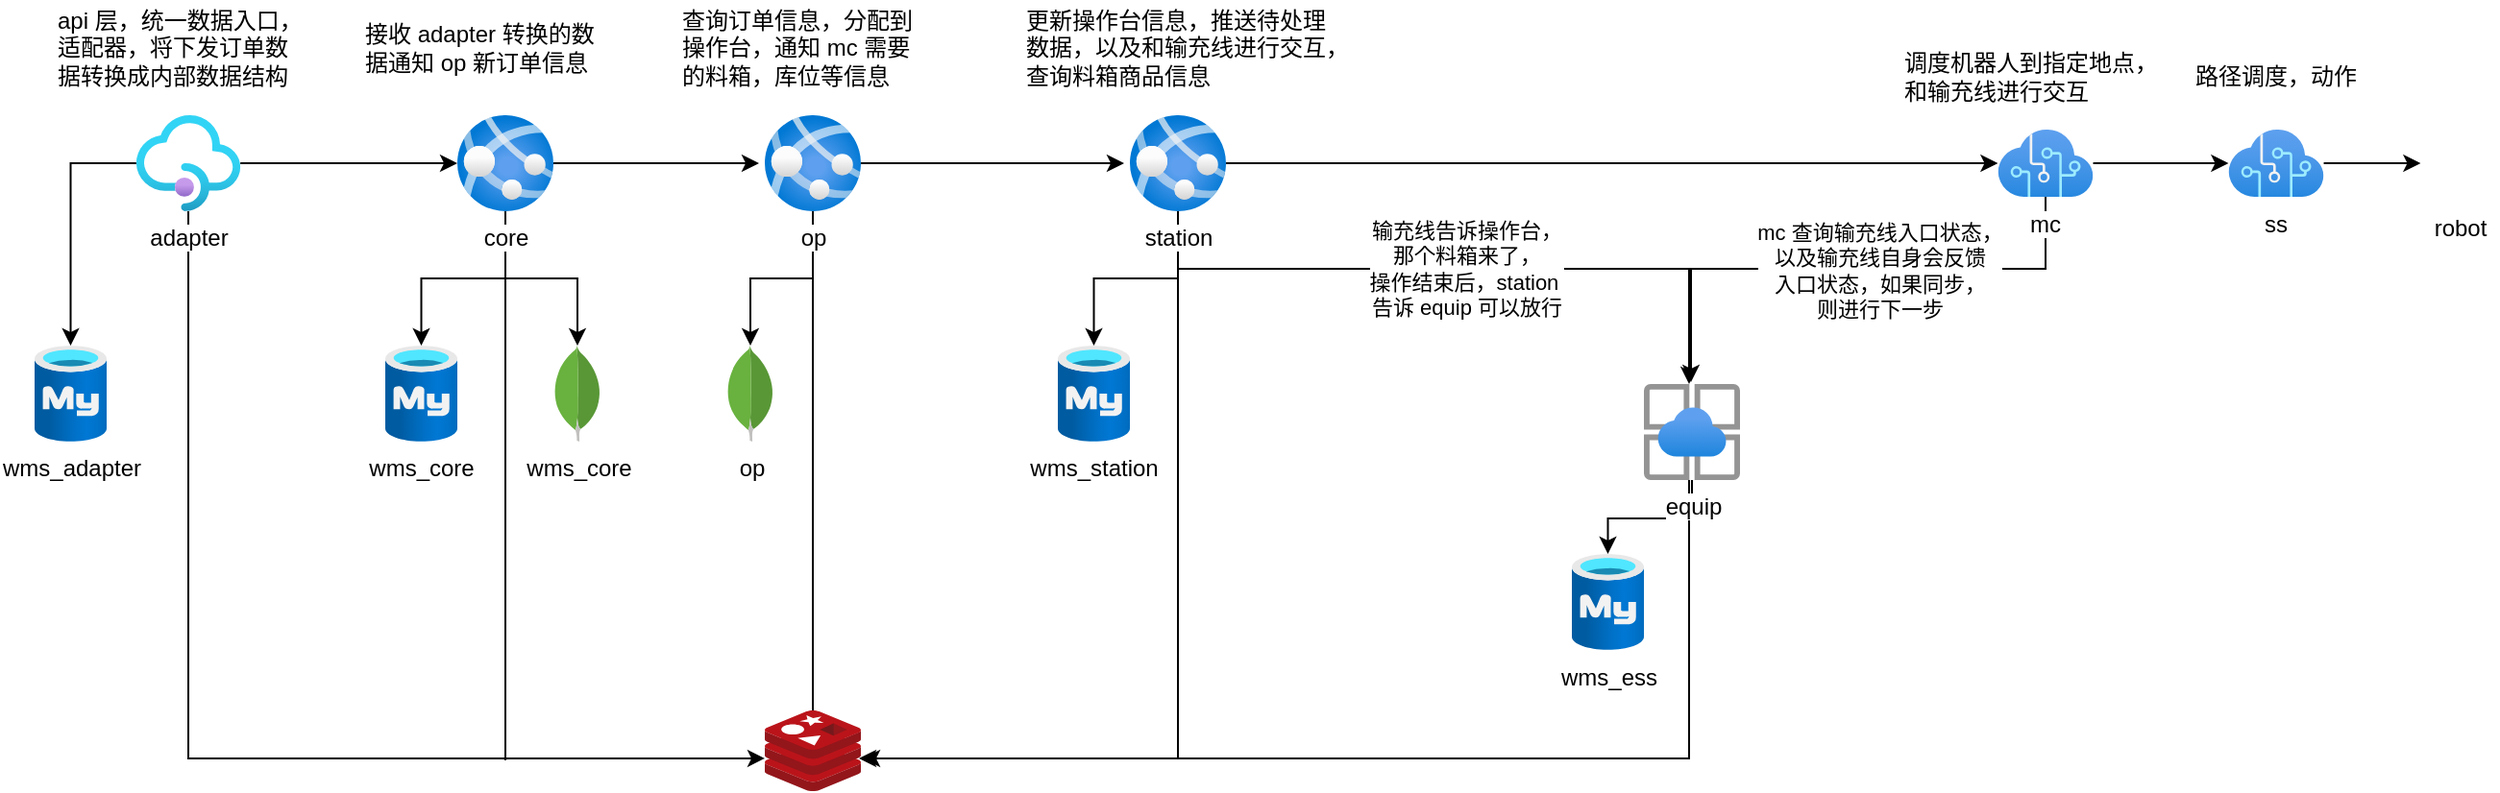 <mxfile version="14.4.3" type="github">
  <diagram id="qsA4LFFCEY-i6ZN9s8wt" name="Page-1">
    <mxGraphModel dx="2192" dy="802" grid="1" gridSize="10" guides="1" tooltips="1" connect="1" arrows="1" fold="1" page="1" pageScale="1" pageWidth="827" pageHeight="1169" math="0" shadow="0">
      <root>
        <mxCell id="0" />
        <mxCell id="1" parent="0" />
        <mxCell id="cQgMK63ZiCmz1B0YtC4z-6" style="edgeStyle=orthogonalEdgeStyle;rounded=0;orthogonalLoop=1;jettySize=auto;html=1;" edge="1" parent="1" source="cQgMK63ZiCmz1B0YtC4z-3" target="cQgMK63ZiCmz1B0YtC4z-12">
          <mxGeometry relative="1" as="geometry">
            <mxPoint x="-479" y="700" as="targetPoint" />
          </mxGeometry>
        </mxCell>
        <mxCell id="cQgMK63ZiCmz1B0YtC4z-18" style="edgeStyle=orthogonalEdgeStyle;rounded=0;orthogonalLoop=1;jettySize=auto;html=1;entryX=0;entryY=0.5;entryDx=0;entryDy=0;entryPerimeter=0;" edge="1" parent="1" source="cQgMK63ZiCmz1B0YtC4z-3" target="cQgMK63ZiCmz1B0YtC4z-14">
          <mxGeometry relative="1" as="geometry" />
        </mxCell>
        <mxCell id="cQgMK63ZiCmz1B0YtC4z-32" style="edgeStyle=orthogonalEdgeStyle;rounded=0;orthogonalLoop=1;jettySize=auto;html=1;entryX=0;entryY=0.595;entryDx=0;entryDy=0;entryPerimeter=0;" edge="1" parent="1" source="cQgMK63ZiCmz1B0YtC4z-3" target="cQgMK63ZiCmz1B0YtC4z-29">
          <mxGeometry relative="1" as="geometry">
            <mxPoint x="-480.005" y="860" as="targetPoint" />
            <Array as="points">
              <mxPoint x="-480" y="905" />
            </Array>
          </mxGeometry>
        </mxCell>
        <mxCell id="cQgMK63ZiCmz1B0YtC4z-3" value="adapter" style="aspect=fixed;html=1;points=[];align=center;image;fontSize=12;image=img/lib/azure2/app_services/API_Management_Services.svg;strokeWidth=2;" vertex="1" parent="1">
          <mxGeometry x="-507.09" y="570" width="54.17" height="50" as="geometry" />
        </mxCell>
        <mxCell id="cQgMK63ZiCmz1B0YtC4z-9" value="api&amp;nbsp;层，统一数据入口，&lt;br&gt;适配器，将下发订单数&lt;br&gt;据转换成内部数据结构" style="text;html=1;align=left;verticalAlign=middle;resizable=0;points=[];autosize=1;" vertex="1" parent="1">
          <mxGeometry x="-550" y="510" width="140" height="50" as="geometry" />
        </mxCell>
        <mxCell id="cQgMK63ZiCmz1B0YtC4z-12" value="wms_adapter" style="aspect=fixed;html=1;points=[];align=center;image;fontSize=12;image=img/lib/azure2/databases/Azure_Database_MySQL_Server.svg;strokeWidth=2;" vertex="1" parent="1">
          <mxGeometry x="-560" y="690" width="37.5" height="50" as="geometry" />
        </mxCell>
        <mxCell id="cQgMK63ZiCmz1B0YtC4z-21" style="edgeStyle=orthogonalEdgeStyle;rounded=0;orthogonalLoop=1;jettySize=auto;html=1;" edge="1" parent="1" source="cQgMK63ZiCmz1B0YtC4z-14" target="cQgMK63ZiCmz1B0YtC4z-20">
          <mxGeometry relative="1" as="geometry" />
        </mxCell>
        <mxCell id="cQgMK63ZiCmz1B0YtC4z-26" style="edgeStyle=orthogonalEdgeStyle;rounded=0;orthogonalLoop=1;jettySize=auto;html=1;entryX=-0.06;entryY=0.5;entryDx=0;entryDy=0;entryPerimeter=0;" edge="1" parent="1" source="cQgMK63ZiCmz1B0YtC4z-14" target="cQgMK63ZiCmz1B0YtC4z-25">
          <mxGeometry relative="1" as="geometry" />
        </mxCell>
        <mxCell id="cQgMK63ZiCmz1B0YtC4z-38" style="edgeStyle=orthogonalEdgeStyle;rounded=0;orthogonalLoop=1;jettySize=auto;html=1;" edge="1" parent="1" source="cQgMK63ZiCmz1B0YtC4z-14" target="cQgMK63ZiCmz1B0YtC4z-37">
          <mxGeometry relative="1" as="geometry" />
        </mxCell>
        <mxCell id="cQgMK63ZiCmz1B0YtC4z-39" style="edgeStyle=orthogonalEdgeStyle;rounded=0;orthogonalLoop=1;jettySize=auto;html=1;endArrow=none;endFill=0;" edge="1" parent="1">
          <mxGeometry relative="1" as="geometry">
            <mxPoint x="-315" y="906" as="targetPoint" />
            <mxPoint x="-315" y="626" as="sourcePoint" />
          </mxGeometry>
        </mxCell>
        <mxCell id="cQgMK63ZiCmz1B0YtC4z-14" value="core" style="aspect=fixed;html=1;points=[];align=center;image;fontSize=12;image=img/lib/azure2/app_services/App_Services.svg;strokeWidth=2;" vertex="1" parent="1">
          <mxGeometry x="-340" y="570" width="50" height="50" as="geometry" />
        </mxCell>
        <mxCell id="cQgMK63ZiCmz1B0YtC4z-20" value="wms_core" style="aspect=fixed;html=1;points=[];align=center;image;fontSize=12;image=img/lib/azure2/databases/Azure_Database_MySQL_Server.svg;strokeWidth=2;" vertex="1" parent="1">
          <mxGeometry x="-377.5" y="690" width="37.5" height="50" as="geometry" />
        </mxCell>
        <mxCell id="cQgMK63ZiCmz1B0YtC4z-24" value="接收&amp;nbsp;adapter&amp;nbsp;转换的数&lt;br&gt;据通知&amp;nbsp;op&amp;nbsp;新订单信息" style="text;html=1;align=left;verticalAlign=middle;resizable=0;points=[];autosize=1;" vertex="1" parent="1">
          <mxGeometry x="-390" y="520" width="130" height="30" as="geometry" />
        </mxCell>
        <mxCell id="cQgMK63ZiCmz1B0YtC4z-28" style="edgeStyle=orthogonalEdgeStyle;rounded=0;orthogonalLoop=1;jettySize=auto;html=1;" edge="1" parent="1" source="cQgMK63ZiCmz1B0YtC4z-25" target="cQgMK63ZiCmz1B0YtC4z-27">
          <mxGeometry relative="1" as="geometry" />
        </mxCell>
        <mxCell id="cQgMK63ZiCmz1B0YtC4z-40" style="edgeStyle=orthogonalEdgeStyle;rounded=0;orthogonalLoop=1;jettySize=auto;html=1;endArrow=none;endFill=0;" edge="1" parent="1" source="cQgMK63ZiCmz1B0YtC4z-25" target="cQgMK63ZiCmz1B0YtC4z-29">
          <mxGeometry relative="1" as="geometry" />
        </mxCell>
        <mxCell id="cQgMK63ZiCmz1B0YtC4z-44" style="edgeStyle=orthogonalEdgeStyle;rounded=0;orthogonalLoop=1;jettySize=auto;html=1;entryX=-0.06;entryY=0.5;entryDx=0;entryDy=0;entryPerimeter=0;endArrow=classic;endFill=1;" edge="1" parent="1" source="cQgMK63ZiCmz1B0YtC4z-25" target="cQgMK63ZiCmz1B0YtC4z-43">
          <mxGeometry relative="1" as="geometry" />
        </mxCell>
        <mxCell id="cQgMK63ZiCmz1B0YtC4z-25" value="op" style="aspect=fixed;html=1;points=[];align=center;image;fontSize=12;image=img/lib/azure2/app_services/App_Services.svg;strokeWidth=2;" vertex="1" parent="1">
          <mxGeometry x="-180" y="570" width="50" height="50" as="geometry" />
        </mxCell>
        <mxCell id="cQgMK63ZiCmz1B0YtC4z-27" value="op" style="dashed=0;outlineConnect=0;html=1;align=center;labelPosition=center;verticalLabelPosition=bottom;verticalAlign=top;shape=mxgraph.weblogos.mongodb;strokeWidth=2;" vertex="1" parent="1">
          <mxGeometry x="-200" y="690" width="25" height="50" as="geometry" />
        </mxCell>
        <mxCell id="cQgMK63ZiCmz1B0YtC4z-29" value="" style="aspect=fixed;html=1;points=[];align=center;image;fontSize=12;image=img/lib/mscae/Cache_Redis_Product.svg;strokeWidth=2;" vertex="1" parent="1">
          <mxGeometry x="-180" y="880" width="50" height="42" as="geometry" />
        </mxCell>
        <mxCell id="cQgMK63ZiCmz1B0YtC4z-37" value="wms_core" style="dashed=0;outlineConnect=0;html=1;align=center;labelPosition=center;verticalLabelPosition=bottom;verticalAlign=top;shape=mxgraph.weblogos.mongodb;strokeWidth=2;" vertex="1" parent="1">
          <mxGeometry x="-290" y="690" width="25" height="50" as="geometry" />
        </mxCell>
        <mxCell id="cQgMK63ZiCmz1B0YtC4z-42" value="查询订单信息，分配&lt;span&gt;到&lt;br&gt;操作台，&lt;/span&gt;通知&amp;nbsp;mc&amp;nbsp;需要&lt;br&gt;的料箱，库位等信息" style="text;html=1;align=left;verticalAlign=middle;resizable=0;points=[];autosize=1;" vertex="1" parent="1">
          <mxGeometry x="-225" y="510" width="140" height="50" as="geometry" />
        </mxCell>
        <mxCell id="cQgMK63ZiCmz1B0YtC4z-47" style="edgeStyle=orthogonalEdgeStyle;rounded=0;orthogonalLoop=1;jettySize=auto;html=1;endArrow=classic;endFill=1;" edge="1" parent="1" source="cQgMK63ZiCmz1B0YtC4z-43" target="cQgMK63ZiCmz1B0YtC4z-45">
          <mxGeometry relative="1" as="geometry" />
        </mxCell>
        <mxCell id="cQgMK63ZiCmz1B0YtC4z-52" style="edgeStyle=orthogonalEdgeStyle;rounded=0;orthogonalLoop=1;jettySize=auto;html=1;entryX=0.98;entryY=0.595;entryDx=0;entryDy=0;entryPerimeter=0;endArrow=classic;endFill=1;" edge="1" parent="1" source="cQgMK63ZiCmz1B0YtC4z-43" target="cQgMK63ZiCmz1B0YtC4z-29">
          <mxGeometry relative="1" as="geometry">
            <Array as="points">
              <mxPoint x="35" y="905" />
            </Array>
          </mxGeometry>
        </mxCell>
        <mxCell id="cQgMK63ZiCmz1B0YtC4z-63" style="edgeStyle=orthogonalEdgeStyle;rounded=0;orthogonalLoop=1;jettySize=auto;html=1;endArrow=classic;endFill=1;" edge="1" parent="1" source="cQgMK63ZiCmz1B0YtC4z-43" target="cQgMK63ZiCmz1B0YtC4z-59">
          <mxGeometry relative="1" as="geometry" />
        </mxCell>
        <mxCell id="cQgMK63ZiCmz1B0YtC4z-73" style="edgeStyle=orthogonalEdgeStyle;rounded=0;orthogonalLoop=1;jettySize=auto;html=1;endArrow=classic;endFill=1;" edge="1" parent="1" source="cQgMK63ZiCmz1B0YtC4z-43" target="cQgMK63ZiCmz1B0YtC4z-64">
          <mxGeometry relative="1" as="geometry">
            <Array as="points">
              <mxPoint x="35" y="650" />
              <mxPoint x="301" y="650" />
            </Array>
          </mxGeometry>
        </mxCell>
        <mxCell id="cQgMK63ZiCmz1B0YtC4z-74" value="输充线告诉操作台，&lt;br&gt;那个料箱来了，&lt;br&gt;操作结束后，station&amp;nbsp;&lt;br&gt;告诉&amp;nbsp;equip&amp;nbsp;可以放行" style="edgeLabel;html=1;align=center;verticalAlign=middle;resizable=0;points=[];" vertex="1" connectable="0" parent="cQgMK63ZiCmz1B0YtC4z-73">
          <mxGeometry x="0.011" relative="1" as="geometry">
            <mxPoint as="offset" />
          </mxGeometry>
        </mxCell>
        <mxCell id="cQgMK63ZiCmz1B0YtC4z-43" value="station" style="aspect=fixed;html=1;points=[];align=center;image;fontSize=12;image=img/lib/azure2/app_services/App_Services.svg;strokeWidth=2;" vertex="1" parent="1">
          <mxGeometry x="10" y="570" width="50" height="50" as="geometry" />
        </mxCell>
        <mxCell id="cQgMK63ZiCmz1B0YtC4z-45" value="wms_station" style="aspect=fixed;html=1;points=[];align=center;image;fontSize=12;image=img/lib/azure2/databases/Azure_Database_MySQL_Server.svg;strokeWidth=2;" vertex="1" parent="1">
          <mxGeometry x="-27.5" y="690" width="37.5" height="50" as="geometry" />
        </mxCell>
        <mxCell id="cQgMK63ZiCmz1B0YtC4z-54" value="更新操作台信息，推送待处理&lt;br&gt;数据，以及和输充线进行交互，&lt;br&gt;查询料箱商品信息" style="text;html=1;align=left;verticalAlign=middle;resizable=0;points=[];autosize=1;" vertex="1" parent="1">
          <mxGeometry x="-46" y="510" width="180" height="50" as="geometry" />
        </mxCell>
        <mxCell id="cQgMK63ZiCmz1B0YtC4z-56" value="robot" style="shape=image;html=1;verticalAlign=top;verticalLabelPosition=bottom;labelBackgroundColor=#ffffff;imageAspect=0;aspect=fixed;image=https://cdn2.iconfinder.com/data/icons/free-1/128/Android__logo__robot-128.png;strokeWidth=2;" vertex="1" parent="1">
          <mxGeometry x="681.7" y="575" width="40" height="40" as="geometry" />
        </mxCell>
        <mxCell id="cQgMK63ZiCmz1B0YtC4z-58" style="edgeStyle=orthogonalEdgeStyle;rounded=0;orthogonalLoop=1;jettySize=auto;html=1;endArrow=classic;endFill=1;" edge="1" parent="1" source="cQgMK63ZiCmz1B0YtC4z-57" target="cQgMK63ZiCmz1B0YtC4z-56">
          <mxGeometry relative="1" as="geometry" />
        </mxCell>
        <mxCell id="cQgMK63ZiCmz1B0YtC4z-57" value="ss" style="aspect=fixed;html=1;points=[];align=center;image;fontSize=12;image=img/lib/azure2/ai_machine_learning/Cognitive_Services.svg;strokeWidth=2;" vertex="1" parent="1">
          <mxGeometry x="581.7" y="577.5" width="49.58" height="35" as="geometry" />
        </mxCell>
        <mxCell id="cQgMK63ZiCmz1B0YtC4z-60" value="" style="edgeStyle=orthogonalEdgeStyle;rounded=0;orthogonalLoop=1;jettySize=auto;html=1;endArrow=classic;endFill=1;" edge="1" parent="1" source="cQgMK63ZiCmz1B0YtC4z-59" target="cQgMK63ZiCmz1B0YtC4z-57">
          <mxGeometry relative="1" as="geometry" />
        </mxCell>
        <mxCell id="cQgMK63ZiCmz1B0YtC4z-76" style="edgeStyle=orthogonalEdgeStyle;rounded=0;orthogonalLoop=1;jettySize=auto;html=1;entryX=0.49;entryY=-0.02;entryDx=0;entryDy=0;entryPerimeter=0;endArrow=classic;endFill=1;" edge="1" parent="1" source="cQgMK63ZiCmz1B0YtC4z-59" target="cQgMK63ZiCmz1B0YtC4z-64">
          <mxGeometry relative="1" as="geometry">
            <Array as="points">
              <mxPoint x="487" y="650" />
              <mxPoint x="302" y="650" />
            </Array>
          </mxGeometry>
        </mxCell>
        <mxCell id="cQgMK63ZiCmz1B0YtC4z-77" value="mc&amp;nbsp;查询输充线入口状态，&lt;br&gt;以及输充线自身会反馈&lt;br&gt;入口状态，如果同步，&lt;br&gt;则进行下一步" style="edgeLabel;html=1;align=center;verticalAlign=middle;resizable=0;points=[];" vertex="1" connectable="0" parent="cQgMK63ZiCmz1B0YtC4z-76">
          <mxGeometry x="-0.117" y="1" relative="1" as="geometry">
            <mxPoint as="offset" />
          </mxGeometry>
        </mxCell>
        <mxCell id="cQgMK63ZiCmz1B0YtC4z-59" value="mc" style="aspect=fixed;html=1;points=[];align=center;image;fontSize=12;image=img/lib/azure2/ai_machine_learning/Cognitive_Services.svg;strokeWidth=2;" vertex="1" parent="1">
          <mxGeometry x="461.7" y="577.5" width="49.58" height="35" as="geometry" />
        </mxCell>
        <mxCell id="cQgMK63ZiCmz1B0YtC4z-61" value="路径调度，动作" style="text;html=1;align=center;verticalAlign=middle;resizable=0;points=[];autosize=1;" vertex="1" parent="1">
          <mxGeometry x="556.49" y="540" width="100" height="20" as="geometry" />
        </mxCell>
        <mxCell id="cQgMK63ZiCmz1B0YtC4z-62" value="调度机器人到指定地点，&lt;br&gt;和输充线进行交互" style="text;html=1;align=left;verticalAlign=middle;resizable=0;points=[];autosize=1;" vertex="1" parent="1">
          <mxGeometry x="411.49" y="535" width="150" height="30" as="geometry" />
        </mxCell>
        <mxCell id="cQgMK63ZiCmz1B0YtC4z-69" style="edgeStyle=orthogonalEdgeStyle;rounded=0;orthogonalLoop=1;jettySize=auto;html=1;endArrow=classic;endFill=1;" edge="1" parent="1" source="cQgMK63ZiCmz1B0YtC4z-64" target="cQgMK63ZiCmz1B0YtC4z-66">
          <mxGeometry relative="1" as="geometry" />
        </mxCell>
        <mxCell id="cQgMK63ZiCmz1B0YtC4z-70" style="edgeStyle=orthogonalEdgeStyle;rounded=0;orthogonalLoop=1;jettySize=auto;html=1;entryX=1.02;entryY=0.595;entryDx=0;entryDy=0;entryPerimeter=0;endArrow=classic;endFill=1;" edge="1" parent="1" source="cQgMK63ZiCmz1B0YtC4z-64" target="cQgMK63ZiCmz1B0YtC4z-29">
          <mxGeometry relative="1" as="geometry">
            <Array as="points">
              <mxPoint x="301" y="905" />
            </Array>
          </mxGeometry>
        </mxCell>
        <mxCell id="cQgMK63ZiCmz1B0YtC4z-64" value="equip" style="aspect=fixed;html=1;points=[];align=center;image;fontSize=12;image=img/lib/azure2/app_services/App_Service_Environments.svg;strokeWidth=2;" vertex="1" parent="1">
          <mxGeometry x="277.5" y="710" width="50" height="50" as="geometry" />
        </mxCell>
        <mxCell id="cQgMK63ZiCmz1B0YtC4z-66" value="wms_ess" style="aspect=fixed;html=1;points=[];align=center;image;fontSize=12;image=img/lib/azure2/databases/Azure_Database_MySQL_Server.svg;strokeWidth=2;" vertex="1" parent="1">
          <mxGeometry x="240" y="798.5" width="37.5" height="50" as="geometry" />
        </mxCell>
      </root>
    </mxGraphModel>
  </diagram>
</mxfile>
